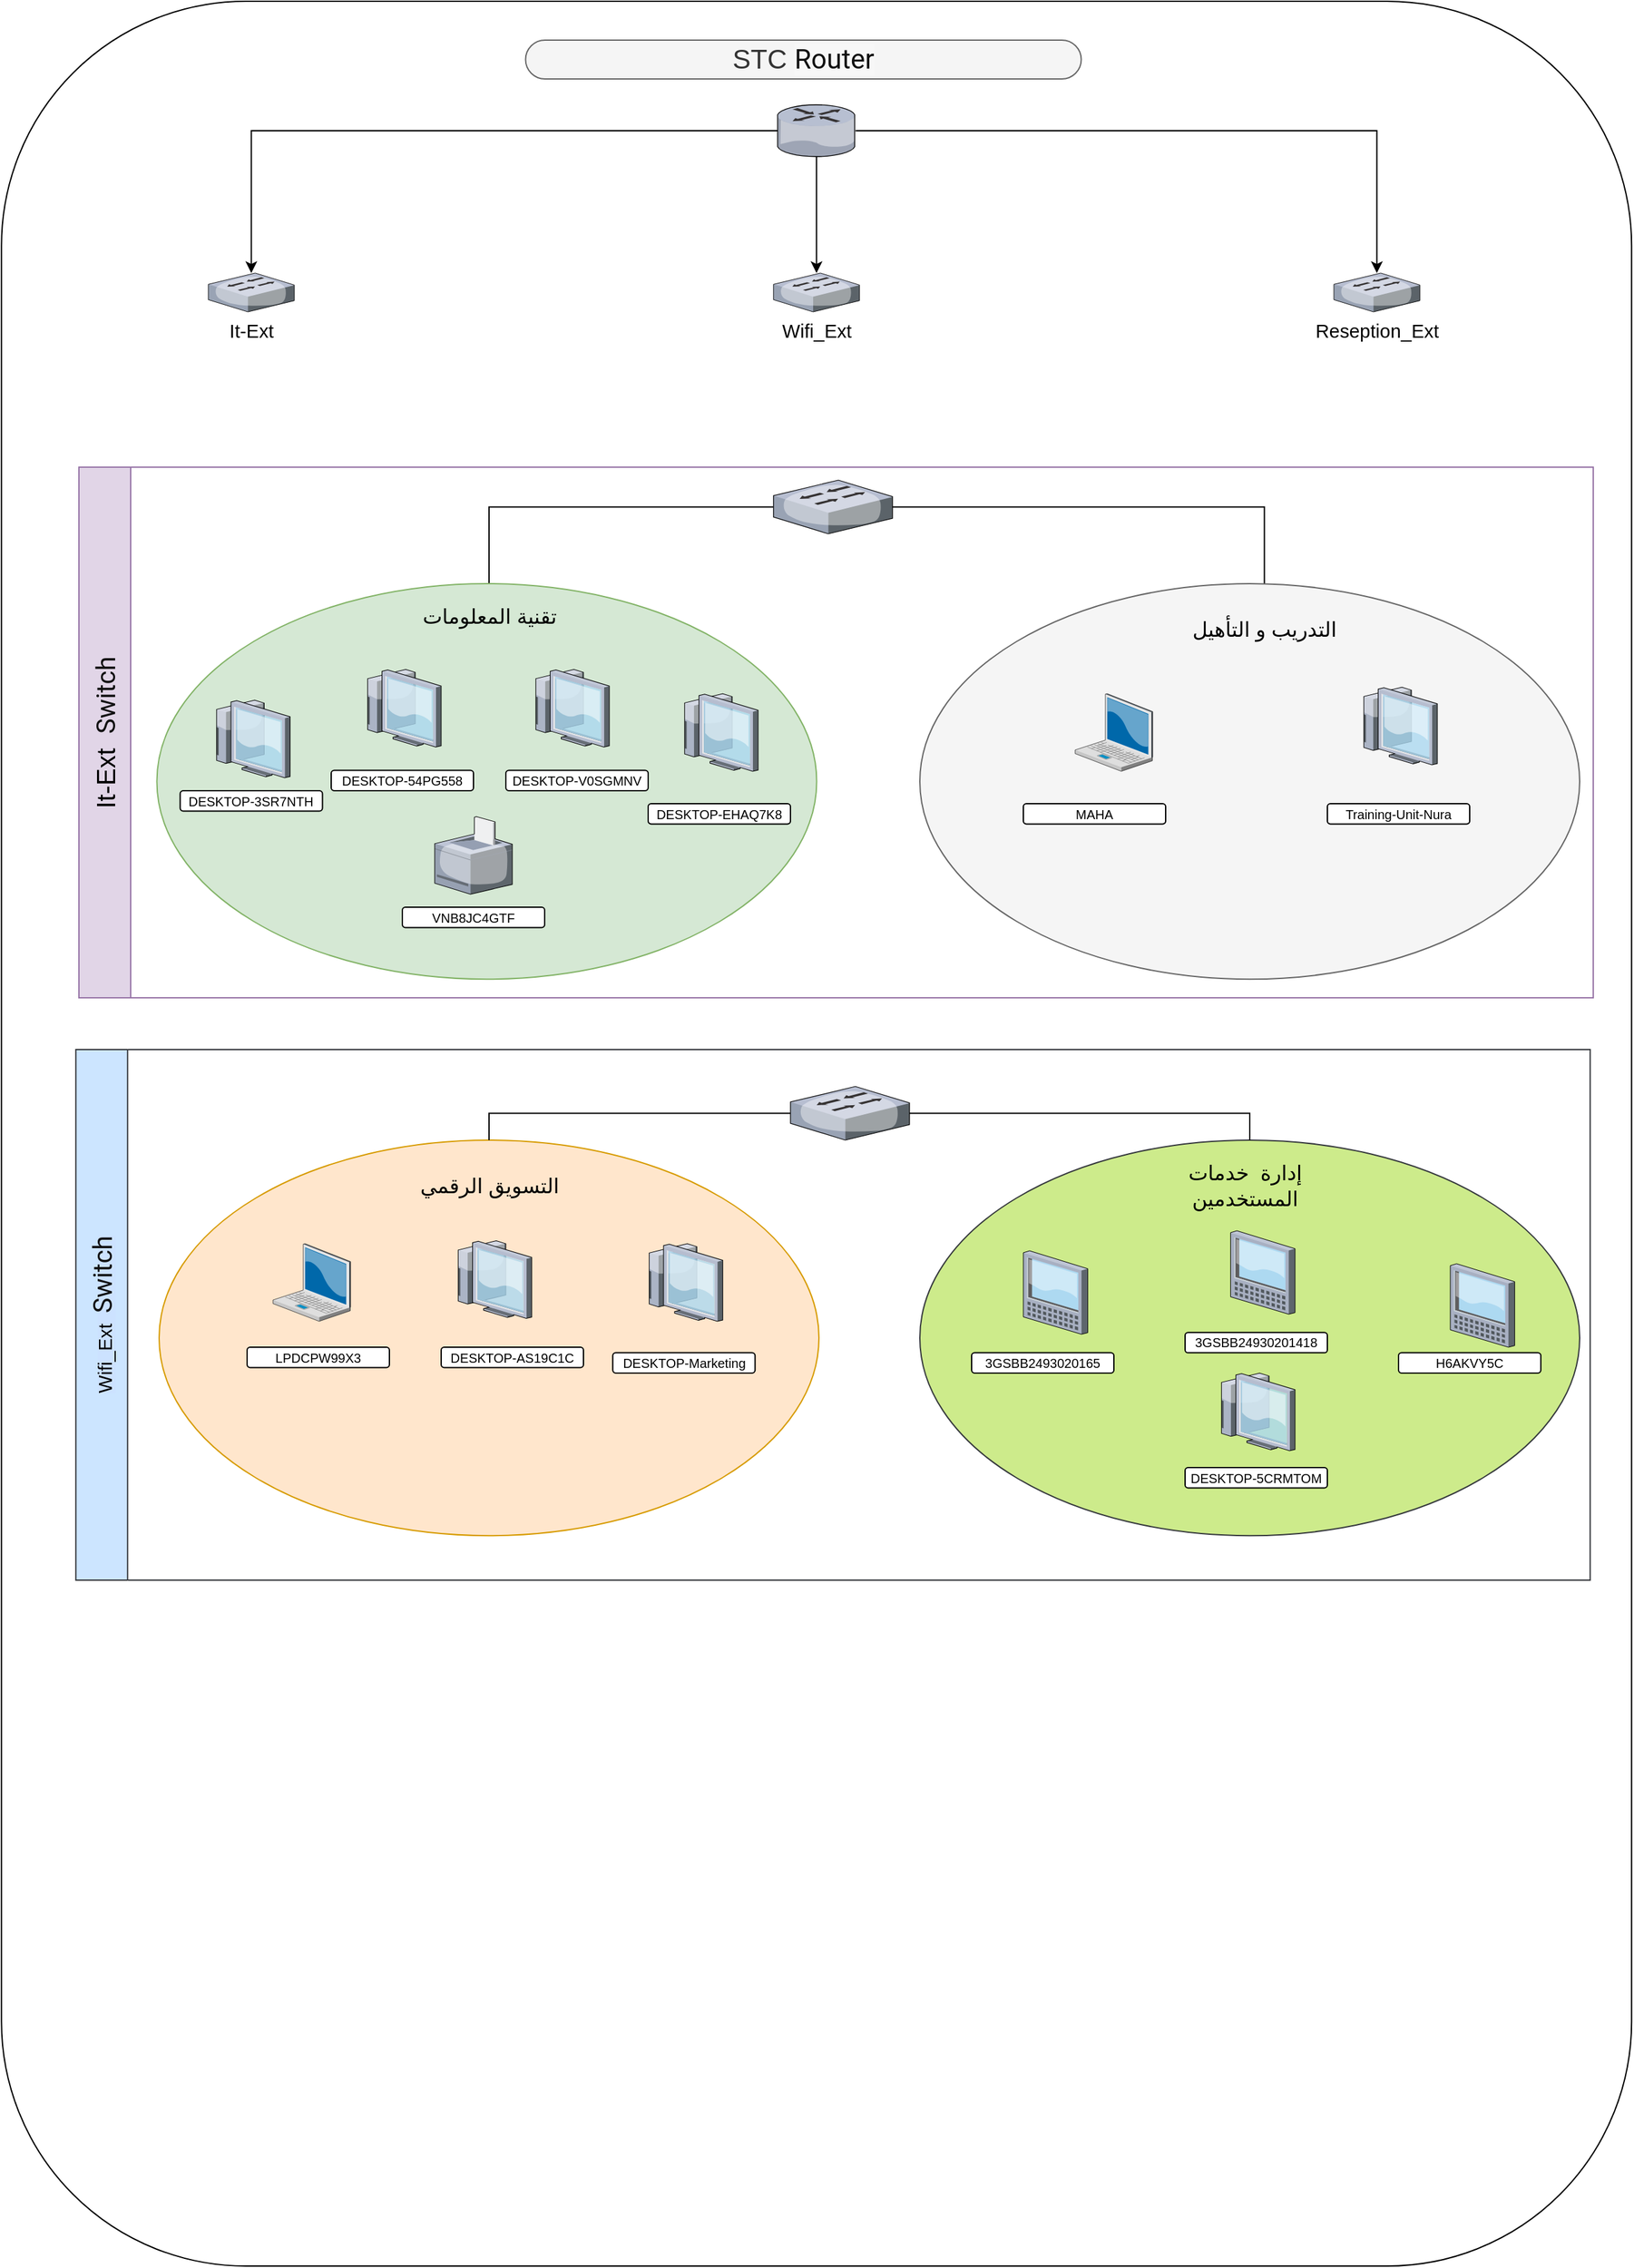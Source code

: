 <mxfile version="26.0.10">
  <diagram name="Page-1" id="ERKFBAOfYah19goFu_Xq">
    <mxGraphModel dx="1700" dy="942" grid="1" gridSize="10" guides="1" tooltips="1" connect="1" arrows="1" fold="1" page="1" pageScale="1" pageWidth="827" pageHeight="1169" math="0" shadow="0">
      <root>
        <mxCell id="0" />
        <mxCell id="1" parent="0" />
        <mxCell id="7dD6dy567gSmnQ_4yYjf-1" value="" style="rounded=1;whiteSpace=wrap;html=1;" parent="1" vertex="1">
          <mxGeometry x="10.14" y="20" width="1260" height="1750" as="geometry" />
        </mxCell>
        <mxCell id="7dD6dy567gSmnQ_4yYjf-65" value="&lt;span style=&quot;color: rgba(0, 0, 0, 0); font-family: monospace; font-size: 0px; text-align: start; text-wrap-mode: nowrap;&quot;&gt;%3CmxGraphModel%3E%3Croot%3E%3CmxCell%20id%3D%220%22%2F%3E%3CmxCell%20id%3D%221%22%20parent%3D%220%22%2F%3E%3CmxCell%20id%3D%222%22%20value%3D%22%26lt%3Bfont%20style%3D%26quot%3Bfont-size%3A%2016px%3B%26quot%3B%26gt%3B%D8%AA%D9%82%D9%86%D9%8A%D8%A9%20%D8%A7%D9%84%D9%85%D8%B9%D9%84%D9%88%D9%85%D8%A7%D8%AA%26lt%3B%2Ffont%26gt%3B%22%20style%3D%22text%3Bhtml%3D1%3Balign%3Dcenter%3BverticalAlign%3Dmiddle%3BwhiteSpace%3Dwrap%3Brounded%3D0%3B%22%20vertex%3D%221%22%20parent%3D%221%22%3E%3CmxGeometry%20x%3D%22305.5%22%20y%3D%22470%22%20width%3D%22163%22%20height%3D%2250%22%20as%3D%22geometry%22%2F%3E%3C%2FmxCell%3E%3C%2Froot%3E%3C%2FmxGraphModel%3E&lt;/span&gt;" style="ellipse;whiteSpace=wrap;html=1;fillColor=#cdeb8b;strokeColor=#36393d;fontStyle=0" parent="1" vertex="1">
          <mxGeometry x="720" y="900" width="510" height="305.63" as="geometry" />
        </mxCell>
        <mxCell id="7dD6dy567gSmnQ_4yYjf-64" value="" style="ellipse;whiteSpace=wrap;html=1;fillColor=#ffe6cc;strokeColor=#d79b00;" parent="1" vertex="1">
          <mxGeometry x="132" y="900" width="510" height="305.63" as="geometry" />
        </mxCell>
        <mxCell id="7dD6dy567gSmnQ_4yYjf-2" value="&lt;font style=&quot;font-size: 21px;&quot;&gt;STC&amp;nbsp;&lt;span style=&quot;color: rgb(17, 17, 17); font-family: Roboto, sans-serif; text-align: start; white-space-collapse: preserve; background-color: rgb(247, 247, 247);&quot;&gt;Router&lt;/span&gt;&lt;/font&gt;" style="text;html=1;align=center;verticalAlign=middle;whiteSpace=wrap;rounded=1;fillColor=#f5f5f5;fontColor=#333333;strokeColor=#666666;rotation=0;arcSize=50;" parent="1" vertex="1">
          <mxGeometry x="415.25" y="50" width="429.5" height="30" as="geometry" />
        </mxCell>
        <mxCell id="7dD6dy567gSmnQ_4yYjf-8" style="edgeStyle=orthogonalEdgeStyle;rounded=0;orthogonalLoop=1;jettySize=auto;html=1;" parent="1" source="7dD6dy567gSmnQ_4yYjf-3" target="7dD6dy567gSmnQ_4yYjf-4" edge="1">
          <mxGeometry relative="1" as="geometry" />
        </mxCell>
        <mxCell id="7dD6dy567gSmnQ_4yYjf-9" style="edgeStyle=orthogonalEdgeStyle;rounded=0;orthogonalLoop=1;jettySize=auto;html=1;" parent="1" source="7dD6dy567gSmnQ_4yYjf-3" target="7dD6dy567gSmnQ_4yYjf-5" edge="1">
          <mxGeometry relative="1" as="geometry" />
        </mxCell>
        <mxCell id="7dD6dy567gSmnQ_4yYjf-10" style="edgeStyle=orthogonalEdgeStyle;rounded=0;orthogonalLoop=1;jettySize=auto;html=1;" parent="1" source="7dD6dy567gSmnQ_4yYjf-3" target="7dD6dy567gSmnQ_4yYjf-6" edge="1">
          <mxGeometry relative="1" as="geometry" />
        </mxCell>
        <mxCell id="7dD6dy567gSmnQ_4yYjf-3" value="" style="verticalLabelPosition=bottom;sketch=0;aspect=fixed;html=1;verticalAlign=top;strokeColor=none;align=center;outlineConnect=0;shape=mxgraph.citrix.router;" parent="1" vertex="1">
          <mxGeometry x="610" y="100" width="60.28" height="40" as="geometry" />
        </mxCell>
        <mxCell id="7dD6dy567gSmnQ_4yYjf-4" value="&lt;span style=&quot;font-size:11.0pt;line-height:115%;&lt;br/&gt;font-family:&amp;quot;Aptos Display&amp;quot;,sans-serif;mso-ascii-theme-font:major-latin;&lt;br/&gt;mso-fareast-font-family:Aptos;mso-fareast-theme-font:minor-latin;mso-hansi-theme-font:&lt;br/&gt;major-latin;mso-bidi-font-family:Arial;mso-bidi-theme-font:minor-bidi;&lt;br/&gt;mso-ansi-language:EN-US;mso-fareast-language:EN-US;mso-bidi-language:AR-SA&quot;&gt;It-Ext&lt;/span&gt;" style="verticalLabelPosition=bottom;sketch=0;aspect=fixed;html=1;verticalAlign=top;strokeColor=none;align=center;outlineConnect=0;shape=mxgraph.citrix.switch;" parent="1" vertex="1">
          <mxGeometry x="170" y="230" width="66.51" height="30" as="geometry" />
        </mxCell>
        <mxCell id="7dD6dy567gSmnQ_4yYjf-5" value="&lt;span style=&quot;font-size:11.0pt;line-height:115%;&lt;br/&gt;font-family:&amp;quot;Aptos Display&amp;quot;,sans-serif;mso-ascii-theme-font:major-latin;&lt;br/&gt;mso-fareast-font-family:Aptos;mso-fareast-theme-font:minor-latin;mso-hansi-theme-font:&lt;br/&gt;major-latin;mso-bidi-font-family:Arial;mso-bidi-theme-font:minor-bidi;&lt;br/&gt;mso-ansi-language:EN-US;mso-fareast-language:EN-US;mso-bidi-language:AR-SA&quot;&gt;Wifi_Ext&lt;/span&gt;" style="verticalLabelPosition=bottom;sketch=0;aspect=fixed;html=1;verticalAlign=top;strokeColor=none;align=center;outlineConnect=0;shape=mxgraph.citrix.switch;" parent="1" vertex="1">
          <mxGeometry x="606.88" y="230" width="66.51" height="30" as="geometry" />
        </mxCell>
        <mxCell id="7dD6dy567gSmnQ_4yYjf-6" value="&lt;span style=&quot;font-size:11.0pt;line-height:115%;&lt;br/&gt;font-family:&amp;quot;Aptos Display&amp;quot;,sans-serif;mso-ascii-theme-font:major-latin;&lt;br/&gt;mso-fareast-font-family:Aptos;mso-fareast-theme-font:minor-latin;mso-hansi-theme-font:&lt;br/&gt;major-latin;mso-bidi-font-family:Arial;mso-bidi-theme-font:minor-bidi;&lt;br/&gt;mso-ansi-language:EN-US;mso-fareast-language:EN-US;mso-bidi-language:AR-SA&quot;&gt;Reseption_Ext&lt;/span&gt;" style="verticalLabelPosition=bottom;sketch=0;aspect=fixed;html=1;verticalAlign=top;strokeColor=none;align=center;outlineConnect=0;shape=mxgraph.citrix.switch;" parent="1" vertex="1">
          <mxGeometry x="1040" y="230" width="66.51" height="30" as="geometry" />
        </mxCell>
        <mxCell id="7dD6dy567gSmnQ_4yYjf-38" style="edgeStyle=orthogonalEdgeStyle;rounded=0;orthogonalLoop=1;jettySize=auto;html=1;entryX=0.5;entryY=0;entryDx=0;entryDy=0;endArrow=none;startFill=0;" parent="1" source="7dD6dy567gSmnQ_4yYjf-16" target="7dD6dy567gSmnQ_4yYjf-29" edge="1">
          <mxGeometry relative="1" as="geometry" />
        </mxCell>
        <mxCell id="7dD6dy567gSmnQ_4yYjf-39" style="edgeStyle=orthogonalEdgeStyle;rounded=0;orthogonalLoop=1;jettySize=auto;html=1;" parent="1" source="7dD6dy567gSmnQ_4yYjf-16" target="7dD6dy567gSmnQ_4yYjf-30" edge="1">
          <mxGeometry relative="1" as="geometry" />
        </mxCell>
        <mxCell id="7dD6dy567gSmnQ_4yYjf-16" value="" style="verticalLabelPosition=bottom;sketch=0;aspect=fixed;html=1;verticalAlign=top;strokeColor=none;align=center;outlineConnect=0;shape=mxgraph.citrix.switch;" parent="1" vertex="1">
          <mxGeometry x="606.88" y="390" width="92" height="41.5" as="geometry" />
        </mxCell>
        <mxCell id="7dD6dy567gSmnQ_4yYjf-17" value="" style="ellipse;whiteSpace=wrap;html=1;fillColor=#d5e8d4;strokeColor=#82b366;" parent="1" vertex="1">
          <mxGeometry x="130.25" y="470" width="510" height="305.63" as="geometry" />
        </mxCell>
        <mxCell id="7dD6dy567gSmnQ_4yYjf-19" value="&lt;span style=&quot;color: rgba(0, 0, 0, 0); font-family: monospace; font-size: 0px; text-align: start; text-wrap-mode: nowrap;&quot;&gt;%3CmxGraphModel%3E%3Croot%3E%3CmxCell%20id%3D%220%22%2F%3E%3CmxCell%20id%3D%221%22%20parent%3D%220%22%2F%3E%3CmxCell%20id%3D%222%22%20value%3D%22%26lt%3Bfont%20style%3D%26quot%3Bfont-size%3A%2016px%3B%26quot%3B%26gt%3B%D8%AA%D9%82%D9%86%D9%8A%D8%A9%20%D8%A7%D9%84%D9%85%D8%B9%D9%84%D9%88%D9%85%D8%A7%D8%AA%26lt%3B%2Ffont%26gt%3B%22%20style%3D%22text%3Bhtml%3D1%3Balign%3Dcenter%3BverticalAlign%3Dmiddle%3BwhiteSpace%3Dwrap%3Brounded%3D0%3B%22%20vertex%3D%221%22%20parent%3D%221%22%3E%3CmxGeometry%20x%3D%22305.5%22%20y%3D%22470%22%20width%3D%22163%22%20height%3D%2250%22%20as%3D%22geometry%22%2F%3E%3C%2FmxCell%3E%3C%2Froot%3E%3C%2FmxGraphModel%3E&lt;/span&gt;" style="ellipse;whiteSpace=wrap;html=1;fillColor=#f5f5f5;strokeColor=#666666;fontColor=#333333;fontStyle=1" parent="1" vertex="1">
          <mxGeometry x="720" y="470" width="510" height="305.63" as="geometry" />
        </mxCell>
        <mxCell id="7dD6dy567gSmnQ_4yYjf-20" value="" style="verticalLabelPosition=bottom;sketch=0;aspect=fixed;html=1;verticalAlign=top;strokeColor=none;align=center;outlineConnect=0;shape=mxgraph.citrix.printer;" parent="1" vertex="1">
          <mxGeometry x="345" y="650" width="60" height="60" as="geometry" />
        </mxCell>
        <mxCell id="7dD6dy567gSmnQ_4yYjf-28" value="" style="verticalLabelPosition=bottom;sketch=0;aspect=fixed;html=1;verticalAlign=top;strokeColor=none;align=center;outlineConnect=0;shape=mxgraph.citrix.thin_client;" parent="1" vertex="1">
          <mxGeometry x="535" y="555" width="60" height="60" as="geometry" />
        </mxCell>
        <mxCell id="7dD6dy567gSmnQ_4yYjf-29" value="&lt;font style=&quot;font-size: 16px;&quot;&gt;تقنية المعلومات&lt;/font&gt;" style="text;html=1;align=center;verticalAlign=middle;whiteSpace=wrap;rounded=0;" parent="1" vertex="1">
          <mxGeometry x="305.5" y="470" width="163" height="50" as="geometry" />
        </mxCell>
        <mxCell id="7dD6dy567gSmnQ_4yYjf-30" value="&lt;span style=&quot;font-size: 16px;&quot;&gt;التدريب و التأهيل&lt;/span&gt;" style="text;html=1;align=center;verticalAlign=middle;whiteSpace=wrap;rounded=0;" parent="1" vertex="1">
          <mxGeometry x="904.75" y="480" width="163" height="50" as="geometry" />
        </mxCell>
        <mxCell id="7dD6dy567gSmnQ_4yYjf-40" value="&lt;span style=&quot;font-size: 20px; text-wrap-mode: nowrap; font-weight: 400;&quot;&gt;It-Ext&amp;nbsp;&amp;nbsp;&lt;/span&gt;&lt;span style=&quot;color: rgb(17, 17, 17); font-family: Roboto, sans-serif; font-size: 20px; font-weight: 400; text-align: start; white-space-collapse: preserve; background-color: light-dark(rgb(225, 213, 231), rgb(25, 25, 25));&quot;&gt;Switch&lt;/span&gt;" style="swimlane;horizontal=0;whiteSpace=wrap;html=1;startSize=40;fillColor=#e1d5e7;strokeColor=#9673a6;" parent="1" vertex="1">
          <mxGeometry x="70" y="380" width="1170.49" height="410" as="geometry" />
        </mxCell>
        <mxCell id="7dD6dy567gSmnQ_4yYjf-44" value="&lt;span style=&quot;line-height: 115%; font-family: Aptos, sans-serif; font-weight: normal;&quot;&gt;&lt;font style=&quot;font-size: 10px;&quot;&gt;DESKTOP-3SR7NTH&lt;/font&gt;&lt;/span&gt;" style="rounded=1;whiteSpace=wrap;html=1;fontStyle=1" parent="7dD6dy567gSmnQ_4yYjf-40" vertex="1">
          <mxGeometry x="78.26" y="250" width="110" height="15.69" as="geometry" />
        </mxCell>
        <mxCell id="7dD6dy567gSmnQ_4yYjf-46" value="&lt;span style=&quot;line-height: 115%; font-family: Aptos, sans-serif;&quot;&gt;&lt;font style=&quot;font-size: 10px;&quot;&gt;DESKTOP-V0SGMNV&lt;/font&gt;&lt;/span&gt;" style="rounded=1;whiteSpace=wrap;html=1;" parent="7dD6dy567gSmnQ_4yYjf-40" vertex="1">
          <mxGeometry x="330" y="234.31" width="110" height="15.69" as="geometry" />
        </mxCell>
        <mxCell id="7dD6dy567gSmnQ_4yYjf-25" value="" style="verticalLabelPosition=bottom;sketch=0;aspect=fixed;html=1;verticalAlign=top;strokeColor=none;align=center;outlineConnect=0;shape=mxgraph.citrix.thin_client;" parent="7dD6dy567gSmnQ_4yYjf-40" vertex="1">
          <mxGeometry x="103.26" y="180" width="60" height="60" as="geometry" />
        </mxCell>
        <mxCell id="7dD6dy567gSmnQ_4yYjf-26" value="" style="verticalLabelPosition=bottom;sketch=0;aspect=fixed;html=1;verticalAlign=top;strokeColor=none;align=center;outlineConnect=0;shape=mxgraph.citrix.thin_client;" parent="7dD6dy567gSmnQ_4yYjf-40" vertex="1">
          <mxGeometry x="220" y="156.25" width="60" height="60" as="geometry" />
        </mxCell>
        <mxCell id="7dD6dy567gSmnQ_4yYjf-45" value="&lt;span style=&quot;line-height: 115%; font-family: Aptos, sans-serif;&quot;&gt;&lt;font style=&quot;font-size: 10px;&quot;&gt;DESKTOP-54PG558&lt;/font&gt;&lt;/span&gt;" style="rounded=1;whiteSpace=wrap;html=1;" parent="7dD6dy567gSmnQ_4yYjf-40" vertex="1">
          <mxGeometry x="195" y="234.31" width="110" height="15.69" as="geometry" />
        </mxCell>
        <mxCell id="7dD6dy567gSmnQ_4yYjf-27" value="" style="verticalLabelPosition=bottom;sketch=0;aspect=fixed;html=1;verticalAlign=top;strokeColor=none;align=center;outlineConnect=0;shape=mxgraph.citrix.thin_client;" parent="7dD6dy567gSmnQ_4yYjf-40" vertex="1">
          <mxGeometry x="350" y="156.25" width="60" height="60" as="geometry" />
        </mxCell>
        <mxCell id="7dD6dy567gSmnQ_4yYjf-33" value="" style="verticalLabelPosition=bottom;sketch=0;html=1;verticalAlign=top;strokeColor=none;align=center;outlineConnect=0;shape=mxgraph.citrix.laptop_2;" parent="7dD6dy567gSmnQ_4yYjf-40" vertex="1">
          <mxGeometry x="770" y="175" width="60" height="60" as="geometry" />
        </mxCell>
        <mxCell id="7dD6dy567gSmnQ_4yYjf-50" value="&lt;span style=&quot;line-height: 115%;&quot;&gt;&lt;font style=&quot;font-size: 10px;&quot;&gt;MAHA&lt;/font&gt;&lt;/span&gt;" style="rounded=1;whiteSpace=wrap;html=1;" parent="7dD6dy567gSmnQ_4yYjf-40" vertex="1">
          <mxGeometry x="730" y="260" width="110" height="15.69" as="geometry" />
        </mxCell>
        <mxCell id="7dD6dy567gSmnQ_4yYjf-31" value="" style="verticalLabelPosition=bottom;sketch=0;aspect=fixed;html=1;verticalAlign=top;strokeColor=none;align=center;outlineConnect=0;shape=mxgraph.citrix.thin_client;" parent="7dD6dy567gSmnQ_4yYjf-40" vertex="1">
          <mxGeometry x="990" y="170" width="60" height="60" as="geometry" />
        </mxCell>
        <mxCell id="7dD6dy567gSmnQ_4yYjf-51" value="&lt;span style=&quot;line-height: 115%; font-family: Aptos, sans-serif;&quot;&gt;&lt;font style=&quot;font-size: 10px;&quot;&gt;Training-Unit-Nura&lt;/font&gt;&lt;/span&gt;" style="rounded=1;whiteSpace=wrap;html=1;" parent="7dD6dy567gSmnQ_4yYjf-40" vertex="1">
          <mxGeometry x="965" y="260" width="110" height="15.69" as="geometry" />
        </mxCell>
        <mxCell id="7dD6dy567gSmnQ_4yYjf-48" value="&lt;span style=&quot;line-height: 115%;&quot;&gt;&lt;font style=&quot;font-size: 10px;&quot;&gt;VNB8JC4GTF&lt;/font&gt;&lt;/span&gt;" style="rounded=1;whiteSpace=wrap;html=1;" parent="7dD6dy567gSmnQ_4yYjf-40" vertex="1">
          <mxGeometry x="250" y="340" width="110" height="15.69" as="geometry" />
        </mxCell>
        <mxCell id="7dD6dy567gSmnQ_4yYjf-47" value="&lt;span style=&quot;line-height: 115%; font-family: Aptos, sans-serif;&quot;&gt;&lt;font style=&quot;font-size: 10px;&quot;&gt;DESKTOP-EHAQ7K8&lt;/font&gt;&lt;/span&gt;" style="rounded=1;whiteSpace=wrap;html=1;" parent="1" vertex="1">
          <mxGeometry x="510" y="640" width="110" height="15.69" as="geometry" />
        </mxCell>
        <mxCell id="7dD6dy567gSmnQ_4yYjf-66" value="&lt;span style=&quot;background-color: light-dark(rgb(204, 226, 255), rgb(237, 237, 237));&quot;&gt;&lt;span style=&quot;font-size: 14.667px; font-weight: 400; text-wrap-mode: nowrap;&quot;&gt;Wifi_Ext&amp;nbsp;&amp;nbsp;&lt;/span&gt;&lt;span style=&quot;color: rgb(17, 17, 17); font-family: Roboto, sans-serif; font-size: 20px; font-weight: 400; text-align: start; white-space-collapse: preserve;&quot;&gt;Switch&lt;/span&gt;&lt;/span&gt;" style="swimlane;horizontal=0;whiteSpace=wrap;html=1;startSize=40;fillColor=#cce5ff;strokeColor=#36393d;" parent="1" vertex="1">
          <mxGeometry x="67.64" y="830" width="1170.49" height="410" as="geometry" />
        </mxCell>
        <mxCell id="7dD6dy567gSmnQ_4yYjf-68" value="&lt;span style=&quot;line-height: 115%;&quot;&gt;&lt;font style=&quot;font-size: 10px;&quot;&gt;DESKTOP-Marketing&lt;/font&gt;&lt;/span&gt;" style="rounded=1;whiteSpace=wrap;html=1;" parent="7dD6dy567gSmnQ_4yYjf-66" vertex="1">
          <mxGeometry x="415" y="234.31" width="110" height="15.69" as="geometry" />
        </mxCell>
        <mxCell id="7dD6dy567gSmnQ_4yYjf-69" value="" style="verticalLabelPosition=bottom;sketch=0;aspect=fixed;html=1;verticalAlign=top;strokeColor=none;align=center;outlineConnect=0;shape=mxgraph.citrix.thin_client;" parent="7dD6dy567gSmnQ_4yYjf-66" vertex="1">
          <mxGeometry x="292.36" y="147.75" width="60" height="60" as="geometry" />
        </mxCell>
        <mxCell id="7dD6dy567gSmnQ_4yYjf-71" value="&lt;span style=&quot;line-height: 115%; font-family: Aptos, sans-serif;&quot;&gt;&lt;font style=&quot;font-size: 10px;&quot;&gt;DESKTOP-AS19C1C&lt;/font&gt;&lt;/span&gt;" style="rounded=1;whiteSpace=wrap;html=1;" parent="7dD6dy567gSmnQ_4yYjf-66" vertex="1">
          <mxGeometry x="282.36" y="230.0" width="110" height="15.69" as="geometry" />
        </mxCell>
        <mxCell id="7dD6dy567gSmnQ_4yYjf-72" value="" style="verticalLabelPosition=bottom;sketch=0;aspect=fixed;html=1;verticalAlign=top;strokeColor=none;align=center;outlineConnect=0;shape=mxgraph.citrix.thin_client;" parent="7dD6dy567gSmnQ_4yYjf-66" vertex="1">
          <mxGeometry x="440" y="150" width="60" height="60" as="geometry" />
        </mxCell>
        <mxCell id="7dD6dy567gSmnQ_4yYjf-74" value="&lt;span style=&quot;line-height: 115%; font-family: Aptos, sans-serif;&quot;&gt;&lt;font style=&quot;font-size: 10px;&quot;&gt;3GSBB2493020165&lt;/font&gt;&lt;/span&gt;" style="rounded=1;whiteSpace=wrap;html=1;" parent="7dD6dy567gSmnQ_4yYjf-66" vertex="1">
          <mxGeometry x="692.36" y="234.31" width="110" height="15.69" as="geometry" />
        </mxCell>
        <mxCell id="7dD6dy567gSmnQ_4yYjf-75" value="" style="verticalLabelPosition=bottom;sketch=0;aspect=fixed;html=1;verticalAlign=top;strokeColor=none;align=center;outlineConnect=0;shape=mxgraph.citrix.thin_client;" parent="7dD6dy567gSmnQ_4yYjf-66" vertex="1">
          <mxGeometry x="882.36" y="250" width="60" height="60" as="geometry" />
        </mxCell>
        <mxCell id="7dD6dy567gSmnQ_4yYjf-76" value="&lt;span style=&quot;line-height: 115%;&quot;&gt;DESKTOP-5CRMTOM&lt;/span&gt;" style="rounded=1;whiteSpace=wrap;html=1;fontSize=10;" parent="7dD6dy567gSmnQ_4yYjf-66" vertex="1">
          <mxGeometry x="857.36" y="323" width="110" height="15.69" as="geometry" />
        </mxCell>
        <mxCell id="7dD6dy567gSmnQ_4yYjf-89" value="&lt;span style=&quot;line-height: 115%; font-family: Aptos, sans-serif;&quot;&gt;&lt;font style=&quot;font-size: 10px;&quot;&gt;3GSBB24930201418&lt;/font&gt;&lt;/span&gt;" style="rounded=1;whiteSpace=wrap;html=1;" parent="7dD6dy567gSmnQ_4yYjf-66" vertex="1">
          <mxGeometry x="857.36" y="218.62" width="110" height="15.69" as="geometry" />
        </mxCell>
        <mxCell id="7dD6dy567gSmnQ_4yYjf-87" value="" style="verticalLabelPosition=bottom;sketch=0;aspect=fixed;html=1;verticalAlign=top;strokeColor=none;align=center;outlineConnect=0;shape=mxgraph.citrix.tablet_1;" parent="7dD6dy567gSmnQ_4yYjf-66" vertex="1">
          <mxGeometry x="892.55" y="140" width="49.81" height="64.5" as="geometry" />
        </mxCell>
        <mxCell id="7dD6dy567gSmnQ_4yYjf-90" value="&lt;span style=&quot;line-height: 115%; font-family: Aptos, sans-serif;&quot;&gt;&lt;font style=&quot;font-size: 10px;&quot;&gt;H6AKVY5C&lt;/font&gt;&lt;/span&gt;" style="rounded=1;whiteSpace=wrap;html=1;" parent="7dD6dy567gSmnQ_4yYjf-66" vertex="1">
          <mxGeometry x="1022.36" y="234.31" width="110" height="15.69" as="geometry" />
        </mxCell>
        <mxCell id="7dD6dy567gSmnQ_4yYjf-82" value="&lt;span style=&quot;line-height: 115%; font-family: Aptos, sans-serif;&quot;&gt;&lt;font style=&quot;font-size: 10px;&quot;&gt;LPDCPW99X3&lt;/font&gt;&lt;/span&gt;" style="rounded=1;whiteSpace=wrap;html=1;" parent="7dD6dy567gSmnQ_4yYjf-66" vertex="1">
          <mxGeometry x="132.36" y="230" width="110" height="15.69" as="geometry" />
        </mxCell>
        <mxCell id="7dD6dy567gSmnQ_4yYjf-104" style="edgeStyle=orthogonalEdgeStyle;rounded=0;orthogonalLoop=1;jettySize=auto;html=1;entryX=0.5;entryY=0;entryDx=0;entryDy=0;endArrow=none;startFill=0;" parent="1" source="7dD6dy567gSmnQ_4yYjf-78" target="7dD6dy567gSmnQ_4yYjf-64" edge="1">
          <mxGeometry relative="1" as="geometry">
            <Array as="points">
              <mxPoint x="387" y="880" />
            </Array>
          </mxGeometry>
        </mxCell>
        <mxCell id="7dD6dy567gSmnQ_4yYjf-106" style="edgeStyle=orthogonalEdgeStyle;rounded=0;orthogonalLoop=1;jettySize=auto;html=1;entryX=0.5;entryY=0;entryDx=0;entryDy=0;endArrow=none;startFill=0;" parent="1" source="7dD6dy567gSmnQ_4yYjf-78" target="7dD6dy567gSmnQ_4yYjf-65" edge="1">
          <mxGeometry relative="1" as="geometry" />
        </mxCell>
        <mxCell id="7dD6dy567gSmnQ_4yYjf-78" value="" style="verticalLabelPosition=bottom;sketch=0;aspect=fixed;html=1;verticalAlign=top;strokeColor=none;align=center;outlineConnect=0;shape=mxgraph.citrix.switch;" parent="1" vertex="1">
          <mxGeometry x="620" y="858.5" width="92" height="41.5" as="geometry" />
        </mxCell>
        <mxCell id="7dD6dy567gSmnQ_4yYjf-86" value="" style="verticalLabelPosition=bottom;sketch=0;aspect=fixed;html=1;verticalAlign=top;strokeColor=none;align=center;outlineConnect=0;shape=mxgraph.citrix.tablet_1;" parent="1" vertex="1">
          <mxGeometry x="800" y="985.5" width="49.81" height="64.5" as="geometry" />
        </mxCell>
        <mxCell id="7dD6dy567gSmnQ_4yYjf-88" value="" style="verticalLabelPosition=bottom;sketch=0;aspect=fixed;html=1;verticalAlign=top;strokeColor=none;align=center;outlineConnect=0;shape=mxgraph.citrix.tablet_1;" parent="1" vertex="1">
          <mxGeometry x="1130" y="995.5" width="49.81" height="64.5" as="geometry" />
        </mxCell>
        <mxCell id="7dD6dy567gSmnQ_4yYjf-97" value="&lt;span style=&quot;font-size: 16px;&quot;&gt;التسويق الرقمي&lt;/span&gt;" style="text;html=1;align=center;verticalAlign=middle;whiteSpace=wrap;rounded=0;" parent="1" vertex="1">
          <mxGeometry x="305.5" y="910" width="163" height="50" as="geometry" />
        </mxCell>
        <mxCell id="7dD6dy567gSmnQ_4yYjf-98" value="&lt;span style=&quot;font-size: 16px;&quot;&gt;إدارة&amp;nbsp; خدمات المستخدمين&lt;/span&gt;" style="text;html=1;align=center;verticalAlign=middle;whiteSpace=wrap;rounded=0;" parent="1" vertex="1">
          <mxGeometry x="890" y="910" width="163" height="50" as="geometry" />
        </mxCell>
        <mxCell id="7dD6dy567gSmnQ_4yYjf-107" value="" style="verticalLabelPosition=bottom;sketch=0;html=1;verticalAlign=top;strokeColor=none;align=center;outlineConnect=0;shape=mxgraph.citrix.laptop_2;" parent="1" vertex="1">
          <mxGeometry x="220" y="980" width="60" height="60" as="geometry" />
        </mxCell>
      </root>
    </mxGraphModel>
  </diagram>
</mxfile>
